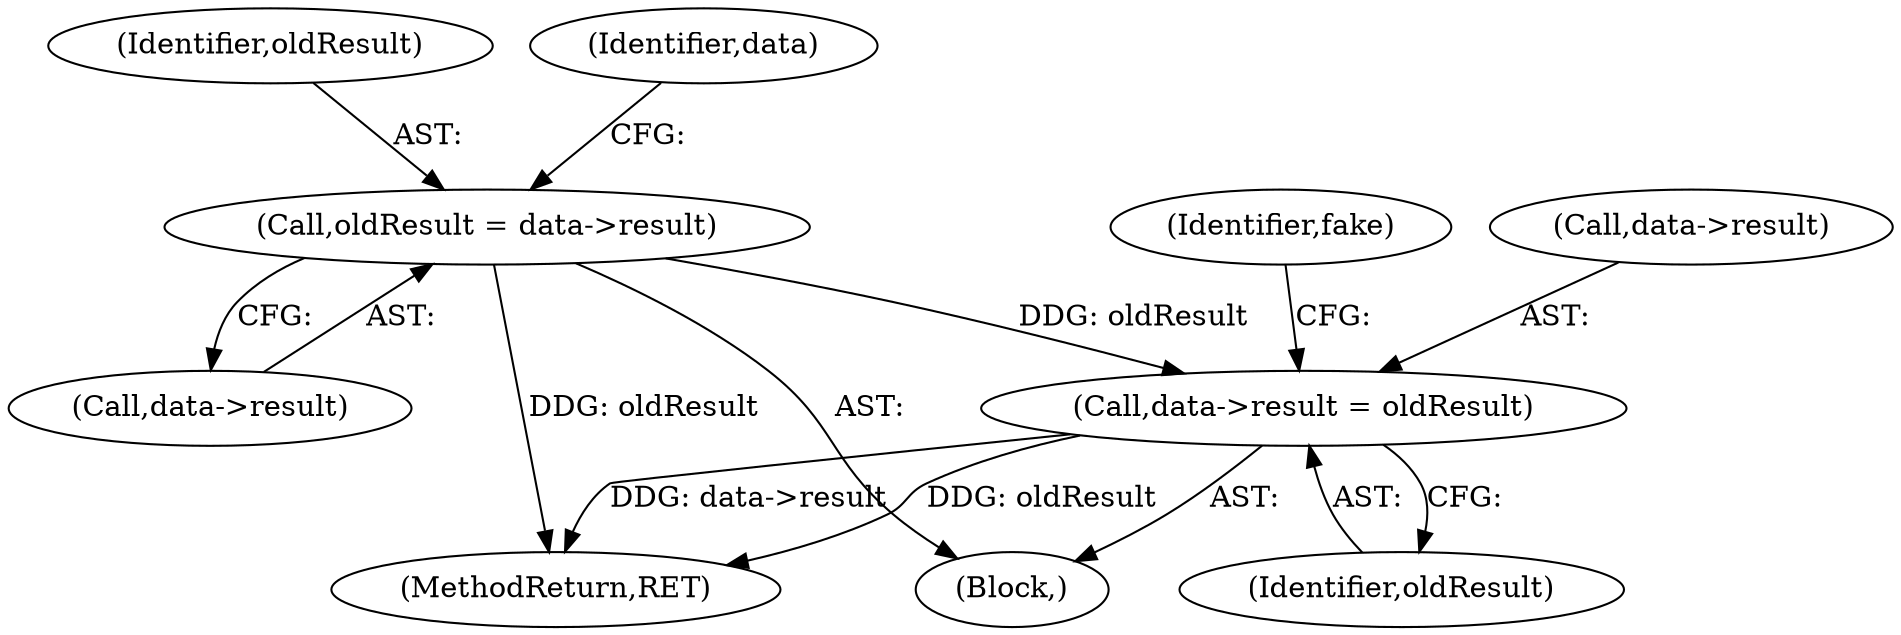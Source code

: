 digraph "0_Chrome_96dbafe288dbe2f0cc45fa3c39daf6d0c37acbab_6@pointer" {
"1000514" [label="(Call,data->result = oldResult)"];
"1000152" [label="(Call,oldResult = data->result)"];
"1000514" [label="(Call,data->result = oldResult)"];
"1000558" [label="(MethodReturn,RET)"];
"1000518" [label="(Identifier,oldResult)"];
"1000154" [label="(Call,data->result)"];
"1000515" [label="(Call,data->result)"];
"1000153" [label="(Identifier,oldResult)"];
"1000118" [label="(Block,)"];
"1000522" [label="(Identifier,fake)"];
"1000152" [label="(Call,oldResult = data->result)"];
"1000159" [label="(Identifier,data)"];
"1000514" -> "1000118"  [label="AST: "];
"1000514" -> "1000518"  [label="CFG: "];
"1000515" -> "1000514"  [label="AST: "];
"1000518" -> "1000514"  [label="AST: "];
"1000522" -> "1000514"  [label="CFG: "];
"1000514" -> "1000558"  [label="DDG: data->result"];
"1000514" -> "1000558"  [label="DDG: oldResult"];
"1000152" -> "1000514"  [label="DDG: oldResult"];
"1000152" -> "1000118"  [label="AST: "];
"1000152" -> "1000154"  [label="CFG: "];
"1000153" -> "1000152"  [label="AST: "];
"1000154" -> "1000152"  [label="AST: "];
"1000159" -> "1000152"  [label="CFG: "];
"1000152" -> "1000558"  [label="DDG: oldResult"];
}
